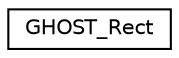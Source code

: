 digraph G
{
  edge [fontname="Helvetica",fontsize="10",labelfontname="Helvetica",labelfontsize="10"];
  node [fontname="Helvetica",fontsize="10",shape=record];
  rankdir=LR;
  Node1 [label="GHOST_Rect",height=0.2,width=0.4,color="black", fillcolor="white", style="filled",URL="$d1/d86/classGHOST__Rect.html"];
}
